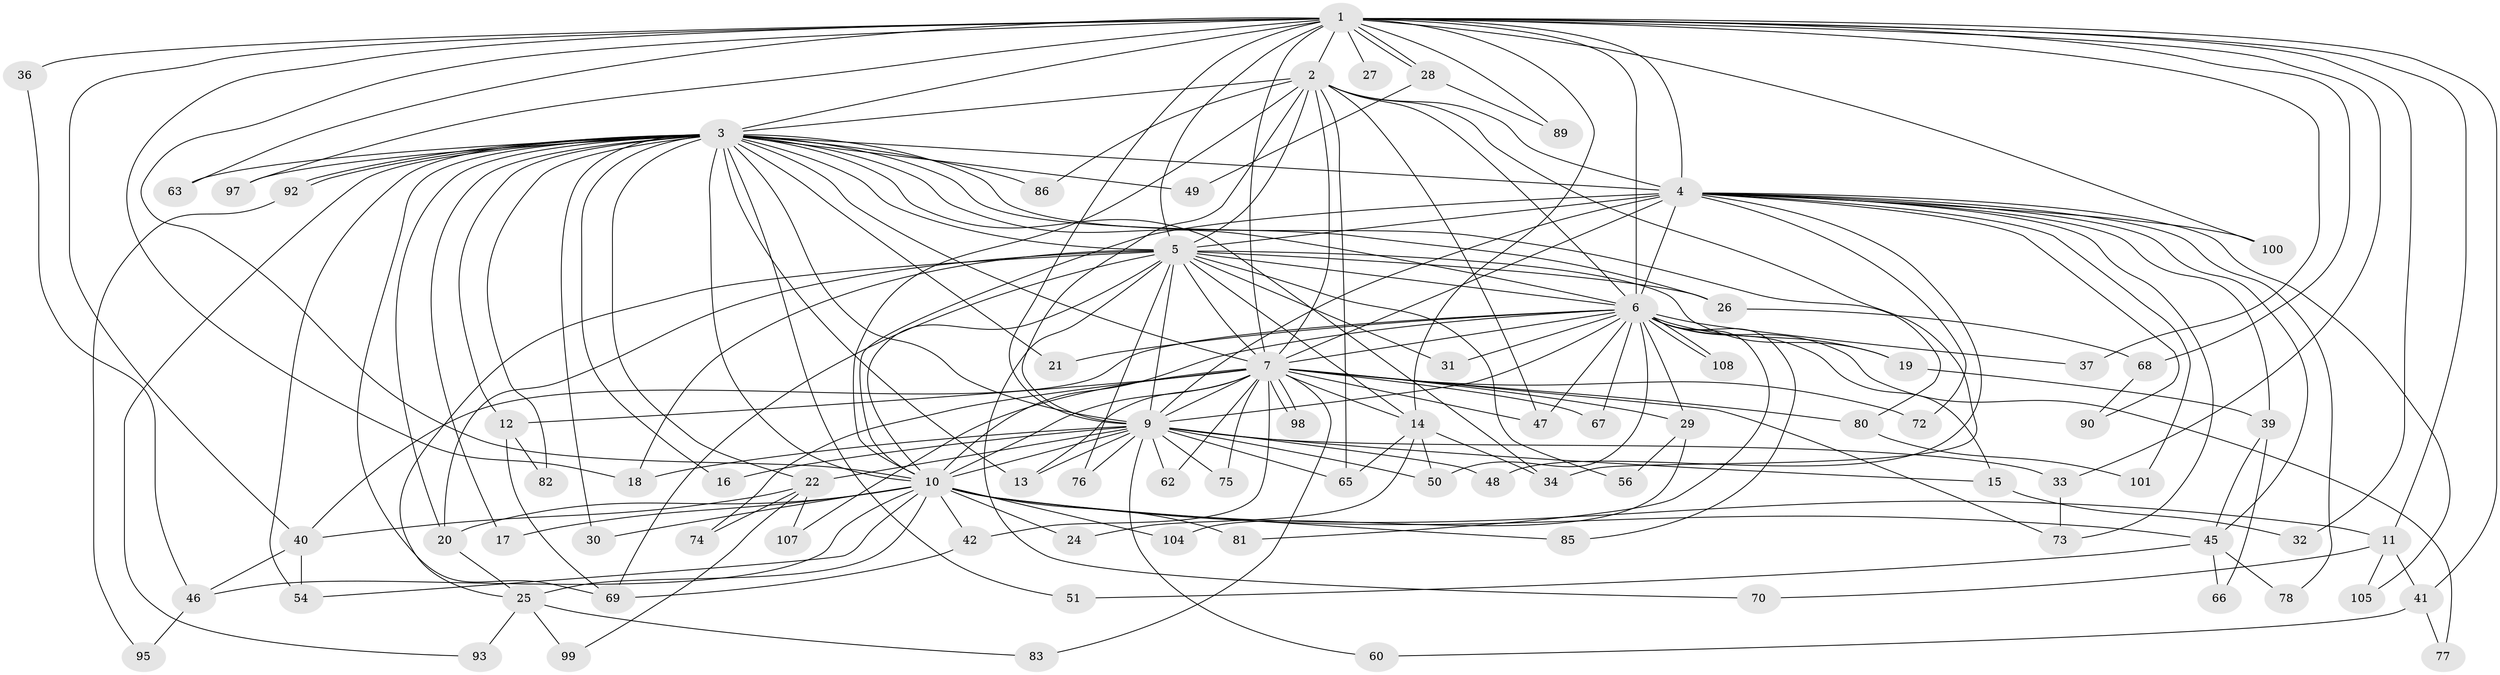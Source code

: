 // original degree distribution, {21: 0.018518518518518517, 14: 0.009259259259259259, 32: 0.009259259259259259, 20: 0.009259259259259259, 25: 0.018518518518518517, 27: 0.009259259259259259, 17: 0.009259259259259259, 22: 0.009259259259259259, 5: 0.027777777777777776, 4: 0.07407407407407407, 3: 0.21296296296296297, 7: 0.018518518518518517, 2: 0.5648148148148148, 6: 0.009259259259259259}
// Generated by graph-tools (version 1.1) at 2025/11/02/27/25 16:11:08]
// undirected, 83 vertices, 198 edges
graph export_dot {
graph [start="1"]
  node [color=gray90,style=filled];
  1 [super="+8"];
  2 [super="+103"];
  3 [super="+94"];
  4 [super="+35"];
  5 [super="+23"];
  6 [super="+87"];
  7 [super="+43"];
  9 [super="+61"];
  10 [super="+38"];
  11;
  12;
  13 [super="+58"];
  14 [super="+88"];
  15;
  16;
  17;
  18 [super="+52"];
  19;
  20;
  21;
  22 [super="+71"];
  24;
  25 [super="+57"];
  26;
  27;
  28;
  29;
  30;
  31;
  32;
  33;
  34 [super="+53"];
  36;
  37;
  39;
  40 [super="+44"];
  41 [super="+55"];
  42;
  45 [super="+64"];
  46 [super="+79"];
  47 [super="+96"];
  48;
  49;
  50 [super="+102"];
  51;
  54 [super="+59"];
  56;
  60;
  62;
  63;
  65 [super="+91"];
  66;
  67;
  68;
  69 [super="+84"];
  70;
  72;
  73 [super="+106"];
  74;
  75;
  76;
  77;
  78;
  80;
  81;
  82;
  83;
  85;
  86;
  89;
  90;
  92;
  93;
  95;
  97;
  98;
  99;
  100;
  101;
  104;
  105;
  107;
  108;
  1 -- 2 [weight=2];
  1 -- 3 [weight=2];
  1 -- 4 [weight=2];
  1 -- 5 [weight=2];
  1 -- 6 [weight=2];
  1 -- 7 [weight=2];
  1 -- 9 [weight=2];
  1 -- 10 [weight=2];
  1 -- 11;
  1 -- 27 [weight=2];
  1 -- 28;
  1 -- 28;
  1 -- 32;
  1 -- 33;
  1 -- 36 [weight=2];
  1 -- 41 [weight=2];
  1 -- 63;
  1 -- 89;
  1 -- 100;
  1 -- 68;
  1 -- 14;
  1 -- 18;
  1 -- 97;
  1 -- 37;
  1 -- 40;
  2 -- 3;
  2 -- 4;
  2 -- 5;
  2 -- 6;
  2 -- 7;
  2 -- 9 [weight=2];
  2 -- 10;
  2 -- 47;
  2 -- 65;
  2 -- 86;
  2 -- 34;
  3 -- 4 [weight=2];
  3 -- 5;
  3 -- 6;
  3 -- 7;
  3 -- 9;
  3 -- 10;
  3 -- 12;
  3 -- 16;
  3 -- 17;
  3 -- 20;
  3 -- 21;
  3 -- 22 [weight=2];
  3 -- 26;
  3 -- 30;
  3 -- 34;
  3 -- 49;
  3 -- 51;
  3 -- 54;
  3 -- 63;
  3 -- 80;
  3 -- 82;
  3 -- 86;
  3 -- 92;
  3 -- 92;
  3 -- 93;
  3 -- 97;
  3 -- 69;
  3 -- 13;
  4 -- 5;
  4 -- 6;
  4 -- 7 [weight=2];
  4 -- 9;
  4 -- 10;
  4 -- 39;
  4 -- 45;
  4 -- 48;
  4 -- 72;
  4 -- 73;
  4 -- 78;
  4 -- 90;
  4 -- 101;
  4 -- 105;
  4 -- 100;
  5 -- 6;
  5 -- 7 [weight=2];
  5 -- 9;
  5 -- 10;
  5 -- 19;
  5 -- 20;
  5 -- 26;
  5 -- 31;
  5 -- 56;
  5 -- 69;
  5 -- 70;
  5 -- 76;
  5 -- 14;
  5 -- 18;
  5 -- 25;
  6 -- 7;
  6 -- 9;
  6 -- 10;
  6 -- 15;
  6 -- 19;
  6 -- 21;
  6 -- 29;
  6 -- 31;
  6 -- 37;
  6 -- 40;
  6 -- 47;
  6 -- 67;
  6 -- 77;
  6 -- 81;
  6 -- 85;
  6 -- 108;
  6 -- 108;
  6 -- 50;
  7 -- 9;
  7 -- 10;
  7 -- 12;
  7 -- 13;
  7 -- 14;
  7 -- 29;
  7 -- 42;
  7 -- 62;
  7 -- 67;
  7 -- 72;
  7 -- 74;
  7 -- 80;
  7 -- 83;
  7 -- 98;
  7 -- 98;
  7 -- 107;
  7 -- 75;
  7 -- 47;
  7 -- 73;
  9 -- 10;
  9 -- 13;
  9 -- 15;
  9 -- 16;
  9 -- 18;
  9 -- 22;
  9 -- 33;
  9 -- 48;
  9 -- 50;
  9 -- 60;
  9 -- 62;
  9 -- 75;
  9 -- 76;
  9 -- 65;
  10 -- 11;
  10 -- 17;
  10 -- 24;
  10 -- 25;
  10 -- 30;
  10 -- 42;
  10 -- 81;
  10 -- 85;
  10 -- 104;
  10 -- 46;
  10 -- 20;
  10 -- 45;
  10 -- 54;
  11 -- 41;
  11 -- 70;
  11 -- 105;
  12 -- 82;
  12 -- 69;
  14 -- 24;
  14 -- 34;
  14 -- 50;
  14 -- 65;
  15 -- 32;
  19 -- 39;
  20 -- 25;
  22 -- 40;
  22 -- 74;
  22 -- 99;
  22 -- 107;
  25 -- 99;
  25 -- 83;
  25 -- 93;
  26 -- 68;
  28 -- 49;
  28 -- 89;
  29 -- 56;
  29 -- 104;
  33 -- 73;
  36 -- 46;
  39 -- 45;
  39 -- 66;
  40 -- 46;
  40 -- 54;
  41 -- 60;
  41 -- 77;
  42 -- 69;
  45 -- 51;
  45 -- 66;
  45 -- 78;
  46 -- 95;
  68 -- 90;
  80 -- 101;
  92 -- 95;
}
